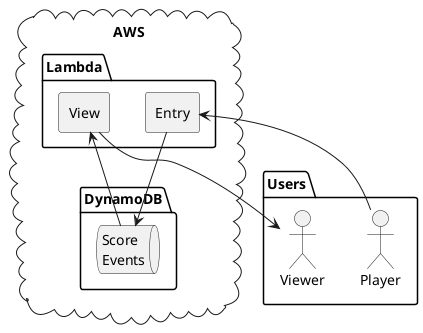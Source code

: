@startuml

folder Users {
  actor Player as player
  actor Viewer as viewer
}

cloud AWS {
  folder Lambda {
    agent Entry as entry
    agent View as view
  }

  folder DynamoDB {
    queue "Score\nEvents" as scoreEvents
  }

  entry --> scoreEvents

  scoreEvents --> view
}

player -> entry
view --> viewer

@enduml
